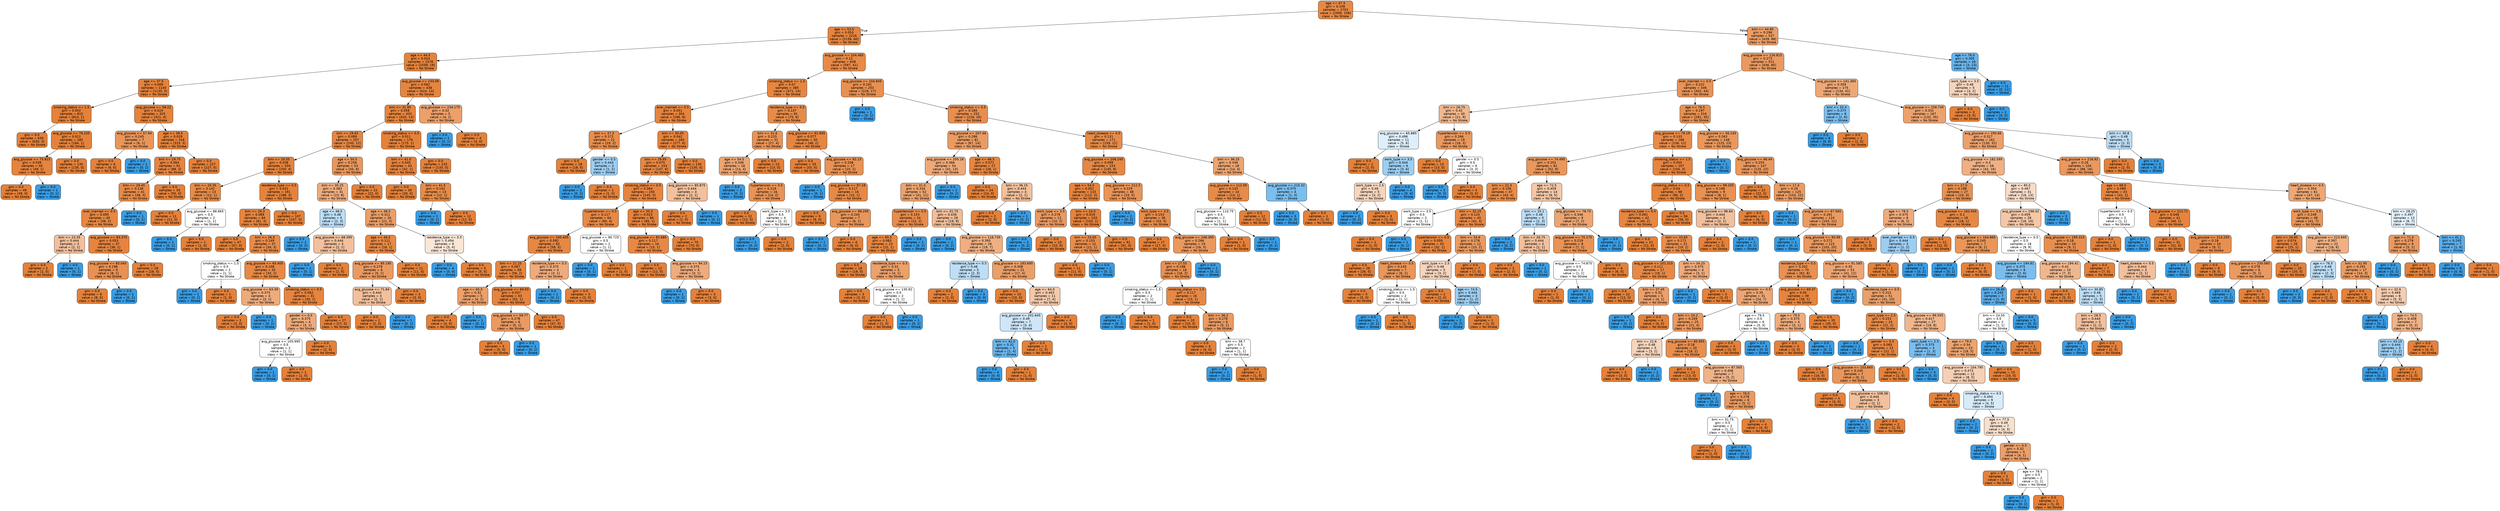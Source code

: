 digraph Tree {
node [shape=box, style="filled, rounded", color="black", fontname="helvetica"] ;
edge [fontname="helvetica"] ;
0 [label="age <= 67.5\ngini = 0.108\nsamples = 2753\nvalue = [2595, 158]\nclass = No Stroke", fillcolor="#e78945"] ;
1 [label="age <= 53.5\ngini = 0.053\nsamples = 2216\nvalue = [2156, 60]\nclass = No Stroke", fillcolor="#e6853f"] ;
0 -> 1 [labeldistance=2.5, labelangle=45, headlabel="True"] ;
2 [label="age <= 44.5\ngini = 0.024\nsamples = 1578\nvalue = [1559, 19]\nclass = No Stroke", fillcolor="#e5833b"] ;
1 -> 2 ;
3 [label="age <= 37.5\ngini = 0.009\nsamples = 1140\nvalue = [1135, 5]\nclass = No Stroke", fillcolor="#e5823a"] ;
2 -> 3 ;
4 [label="smoking_status <= 1.5\ngini = 0.002\nsamples = 815\nvalue = [814, 1]\nclass = No Stroke", fillcolor="#e58139"] ;
3 -> 4 ;
5 [label="gini = 0.0\nsamples = 630\nvalue = [630, 0]\nclass = No Stroke", fillcolor="#e58139"] ;
4 -> 5 ;
6 [label="avg_glucose <= 76.235\ngini = 0.011\nsamples = 185\nvalue = [184, 1]\nclass = No Stroke", fillcolor="#e5823a"] ;
4 -> 6 ;
7 [label="avg_glucose <= 75.815\ngini = 0.039\nsamples = 50\nvalue = [49, 1]\nclass = No Stroke", fillcolor="#e6843d"] ;
6 -> 7 ;
8 [label="gini = 0.0\nsamples = 49\nvalue = [49, 0]\nclass = No Stroke", fillcolor="#e58139"] ;
7 -> 8 ;
9 [label="gini = 0.0\nsamples = 1\nvalue = [0, 1]\nclass = Stroke", fillcolor="#399de5"] ;
7 -> 9 ;
10 [label="gini = 0.0\nsamples = 135\nvalue = [135, 0]\nclass = No Stroke", fillcolor="#e58139"] ;
6 -> 10 ;
11 [label="avg_glucose <= 58.22\ngini = 0.024\nsamples = 325\nvalue = [321, 4]\nclass = No Stroke", fillcolor="#e5833b"] ;
3 -> 11 ;
12 [label="avg_glucose <= 57.94\ngini = 0.245\nsamples = 7\nvalue = [6, 1]\nclass = No Stroke", fillcolor="#e9965a"] ;
11 -> 12 ;
13 [label="gini = 0.0\nsamples = 6\nvalue = [6, 0]\nclass = No Stroke", fillcolor="#e58139"] ;
12 -> 13 ;
14 [label="gini = 0.0\nsamples = 1\nvalue = [0, 1]\nclass = Stroke", fillcolor="#399de5"] ;
12 -> 14 ;
15 [label="age <= 39.5\ngini = 0.019\nsamples = 318\nvalue = [315, 3]\nclass = No Stroke", fillcolor="#e5823b"] ;
11 -> 15 ;
16 [label="bmi <= 29.75\ngini = 0.064\nsamples = 91\nvalue = [88, 3]\nclass = No Stroke", fillcolor="#e68540"] ;
15 -> 16 ;
17 [label="bmi <= 29.45\ngini = 0.136\nsamples = 41\nvalue = [38, 3]\nclass = No Stroke", fillcolor="#e78b49"] ;
16 -> 17 ;
18 [label="ever_married <= 0.5\ngini = 0.095\nsamples = 40\nvalue = [38, 2]\nclass = No Stroke", fillcolor="#e68843"] ;
17 -> 18 ;
19 [label="bmi <= 23.35\ngini = 0.444\nsamples = 3\nvalue = [2, 1]\nclass = No Stroke", fillcolor="#f2c09c"] ;
18 -> 19 ;
20 [label="gini = 0.0\nsamples = 2\nvalue = [2, 0]\nclass = No Stroke", fillcolor="#e58139"] ;
19 -> 20 ;
21 [label="gini = 0.0\nsamples = 1\nvalue = [0, 1]\nclass = Stroke", fillcolor="#399de5"] ;
19 -> 21 ;
22 [label="avg_glucose <= 83.375\ngini = 0.053\nsamples = 37\nvalue = [36, 1]\nclass = No Stroke", fillcolor="#e6843e"] ;
18 -> 22 ;
23 [label="avg_glucose <= 83.045\ngini = 0.198\nsamples = 9\nvalue = [8, 1]\nclass = No Stroke", fillcolor="#e89152"] ;
22 -> 23 ;
24 [label="gini = 0.0\nsamples = 8\nvalue = [8, 0]\nclass = No Stroke", fillcolor="#e58139"] ;
23 -> 24 ;
25 [label="gini = 0.0\nsamples = 1\nvalue = [0, 1]\nclass = Stroke", fillcolor="#399de5"] ;
23 -> 25 ;
26 [label="gini = 0.0\nsamples = 28\nvalue = [28, 0]\nclass = No Stroke", fillcolor="#e58139"] ;
22 -> 26 ;
27 [label="gini = 0.0\nsamples = 1\nvalue = [0, 1]\nclass = Stroke", fillcolor="#399de5"] ;
17 -> 27 ;
28 [label="gini = 0.0\nsamples = 50\nvalue = [50, 0]\nclass = No Stroke", fillcolor="#e58139"] ;
16 -> 28 ;
29 [label="gini = 0.0\nsamples = 227\nvalue = [227, 0]\nclass = No Stroke", fillcolor="#e58139"] ;
15 -> 29 ;
30 [label="avg_glucose <= 233.09\ngini = 0.062\nsamples = 438\nvalue = [424, 14]\nclass = No Stroke", fillcolor="#e68540"] ;
2 -> 30 ;
31 [label="bmi <= 31.95\ngini = 0.058\nsamples = 433\nvalue = [420, 13]\nclass = No Stroke", fillcolor="#e6853f"] ;
30 -> 31 ;
32 [label="bmi <= 29.65\ngini = 0.089\nsamples = 257\nvalue = [245, 12]\nclass = No Stroke", fillcolor="#e68743"] ;
31 -> 32 ;
33 [label="bmi <= 20.55\ngini = 0.038\nsamples = 204\nvalue = [200, 4]\nclass = No Stroke", fillcolor="#e6843d"] ;
32 -> 33 ;
34 [label="bmi <= 20.35\ngini = 0.142\nsamples = 13\nvalue = [12, 1]\nclass = No Stroke", fillcolor="#e78c49"] ;
33 -> 34 ;
35 [label="gini = 0.0\nsamples = 11\nvalue = [11, 0]\nclass = No Stroke", fillcolor="#e58139"] ;
34 -> 35 ;
36 [label="avg_glucose <= 88.665\ngini = 0.5\nsamples = 2\nvalue = [1, 1]\nclass = No Stroke", fillcolor="#ffffff"] ;
34 -> 36 ;
37 [label="gini = 0.0\nsamples = 1\nvalue = [0, 1]\nclass = Stroke", fillcolor="#399de5"] ;
36 -> 37 ;
38 [label="gini = 0.0\nsamples = 1\nvalue = [1, 0]\nclass = No Stroke", fillcolor="#e58139"] ;
36 -> 38 ;
39 [label="residence_type <= 0.5\ngini = 0.031\nsamples = 191\nvalue = [188, 3]\nclass = No Stroke", fillcolor="#e5833c"] ;
33 -> 39 ;
40 [label="bmi <= 26.3\ngini = 0.069\nsamples = 84\nvalue = [81, 3]\nclass = No Stroke", fillcolor="#e68640"] ;
39 -> 40 ;
41 [label="gini = 0.0\nsamples = 47\nvalue = [47, 0]\nclass = No Stroke", fillcolor="#e58139"] ;
40 -> 41 ;
42 [label="bmi <= 26.5\ngini = 0.149\nsamples = 37\nvalue = [34, 3]\nclass = No Stroke", fillcolor="#e78c4a"] ;
40 -> 42 ;
43 [label="smoking_status <= 1.5\ngini = 0.5\nsamples = 2\nvalue = [1, 1]\nclass = No Stroke", fillcolor="#ffffff"] ;
42 -> 43 ;
44 [label="gini = 0.0\nsamples = 1\nvalue = [0, 1]\nclass = Stroke", fillcolor="#399de5"] ;
43 -> 44 ;
45 [label="gini = 0.0\nsamples = 1\nvalue = [1, 0]\nclass = No Stroke", fillcolor="#e58139"] ;
43 -> 45 ;
46 [label="avg_glucose <= 65.405\ngini = 0.108\nsamples = 35\nvalue = [33, 2]\nclass = No Stroke", fillcolor="#e78945"] ;
42 -> 46 ;
47 [label="avg_glucose <= 63.39\ngini = 0.375\nsamples = 4\nvalue = [3, 1]\nclass = No Stroke", fillcolor="#eeab7b"] ;
46 -> 47 ;
48 [label="gini = 0.0\nsamples = 3\nvalue = [3, 0]\nclass = No Stroke", fillcolor="#e58139"] ;
47 -> 48 ;
49 [label="gini = 0.0\nsamples = 1\nvalue = [0, 1]\nclass = Stroke", fillcolor="#399de5"] ;
47 -> 49 ;
50 [label="smoking_status <= 0.5\ngini = 0.062\nsamples = 31\nvalue = [30, 1]\nclass = No Stroke", fillcolor="#e68540"] ;
46 -> 50 ;
51 [label="gender <= 0.5\ngini = 0.375\nsamples = 4\nvalue = [3, 1]\nclass = No Stroke", fillcolor="#eeab7b"] ;
50 -> 51 ;
52 [label="avg_glucose <= 105.995\ngini = 0.5\nsamples = 2\nvalue = [1, 1]\nclass = No Stroke", fillcolor="#ffffff"] ;
51 -> 52 ;
53 [label="gini = 0.0\nsamples = 1\nvalue = [0, 1]\nclass = Stroke", fillcolor="#399de5"] ;
52 -> 53 ;
54 [label="gini = 0.0\nsamples = 1\nvalue = [1, 0]\nclass = No Stroke", fillcolor="#e58139"] ;
52 -> 54 ;
55 [label="gini = 0.0\nsamples = 2\nvalue = [2, 0]\nclass = No Stroke", fillcolor="#e58139"] ;
51 -> 55 ;
56 [label="gini = 0.0\nsamples = 27\nvalue = [27, 0]\nclass = No Stroke", fillcolor="#e58139"] ;
50 -> 56 ;
57 [label="gini = 0.0\nsamples = 107\nvalue = [107, 0]\nclass = No Stroke", fillcolor="#e58139"] ;
39 -> 57 ;
58 [label="age <= 50.5\ngini = 0.256\nsamples = 53\nvalue = [45, 8]\nclass = No Stroke", fillcolor="#ea975c"] ;
32 -> 58 ;
59 [label="bmi <= 30.25\ngini = 0.383\nsamples = 31\nvalue = [23, 8]\nclass = No Stroke", fillcolor="#eead7e"] ;
58 -> 59 ;
60 [label="age <= 48.5\ngini = 0.48\nsamples = 5\nvalue = [2, 3]\nclass = Stroke", fillcolor="#bddef6"] ;
59 -> 60 ;
61 [label="gini = 0.0\nsamples = 2\nvalue = [0, 2]\nclass = Stroke", fillcolor="#399de5"] ;
60 -> 61 ;
62 [label="avg_glucose <= 68.395\ngini = 0.444\nsamples = 3\nvalue = [2, 1]\nclass = No Stroke", fillcolor="#f2c09c"] ;
60 -> 62 ;
63 [label="gini = 0.0\nsamples = 1\nvalue = [0, 1]\nclass = Stroke", fillcolor="#399de5"] ;
62 -> 63 ;
64 [label="gini = 0.0\nsamples = 2\nvalue = [2, 0]\nclass = No Stroke", fillcolor="#e58139"] ;
62 -> 64 ;
65 [label="age <= 48.5\ngini = 0.311\nsamples = 26\nvalue = [21, 5]\nclass = No Stroke", fillcolor="#eb9f68"] ;
59 -> 65 ;
66 [label="age <= 46.5\ngini = 0.111\nsamples = 17\nvalue = [16, 1]\nclass = No Stroke", fillcolor="#e78945"] ;
65 -> 66 ;
67 [label="avg_glucose <= 85.195\ngini = 0.278\nsamples = 6\nvalue = [5, 1]\nclass = No Stroke", fillcolor="#ea9a61"] ;
66 -> 67 ;
68 [label="avg_glucose <= 71.84\ngini = 0.444\nsamples = 3\nvalue = [2, 1]\nclass = No Stroke", fillcolor="#f2c09c"] ;
67 -> 68 ;
69 [label="gini = 0.0\nsamples = 2\nvalue = [2, 0]\nclass = No Stroke", fillcolor="#e58139"] ;
68 -> 69 ;
70 [label="gini = 0.0\nsamples = 1\nvalue = [0, 1]\nclass = Stroke", fillcolor="#399de5"] ;
68 -> 70 ;
71 [label="gini = 0.0\nsamples = 3\nvalue = [3, 0]\nclass = No Stroke", fillcolor="#e58139"] ;
67 -> 71 ;
72 [label="gini = 0.0\nsamples = 11\nvalue = [11, 0]\nclass = No Stroke", fillcolor="#e58139"] ;
66 -> 72 ;
73 [label="residence_type <= 0.5\ngini = 0.494\nsamples = 9\nvalue = [5, 4]\nclass = No Stroke", fillcolor="#fae6d7"] ;
65 -> 73 ;
74 [label="gini = 0.0\nsamples = 4\nvalue = [0, 4]\nclass = Stroke", fillcolor="#399de5"] ;
73 -> 74 ;
75 [label="gini = 0.0\nsamples = 5\nvalue = [5, 0]\nclass = No Stroke", fillcolor="#e58139"] ;
73 -> 75 ;
76 [label="gini = 0.0\nsamples = 22\nvalue = [22, 0]\nclass = No Stroke", fillcolor="#e58139"] ;
58 -> 76 ;
77 [label="smoking_status <= 0.5\ngini = 0.011\nsamples = 176\nvalue = [175, 1]\nclass = No Stroke", fillcolor="#e5823a"] ;
31 -> 77 ;
78 [label="bmi <= 41.0\ngini = 0.045\nsamples = 43\nvalue = [42, 1]\nclass = No Stroke", fillcolor="#e6843e"] ;
77 -> 78 ;
79 [label="gini = 0.0\nsamples = 30\nvalue = [30, 0]\nclass = No Stroke", fillcolor="#e58139"] ;
78 -> 79 ;
80 [label="bmi <= 41.5\ngini = 0.142\nsamples = 13\nvalue = [12, 1]\nclass = No Stroke", fillcolor="#e78c49"] ;
78 -> 80 ;
81 [label="gini = 0.0\nsamples = 1\nvalue = [0, 1]\nclass = Stroke", fillcolor="#399de5"] ;
80 -> 81 ;
82 [label="gini = 0.0\nsamples = 12\nvalue = [12, 0]\nclass = No Stroke", fillcolor="#e58139"] ;
80 -> 82 ;
83 [label="gini = 0.0\nsamples = 133\nvalue = [133, 0]\nclass = No Stroke", fillcolor="#e58139"] ;
77 -> 83 ;
84 [label="avg_glucose <= 234.175\ngini = 0.32\nsamples = 5\nvalue = [4, 1]\nclass = No Stroke", fillcolor="#eca06a"] ;
30 -> 84 ;
85 [label="gini = 0.0\nsamples = 1\nvalue = [0, 1]\nclass = Stroke", fillcolor="#399de5"] ;
84 -> 85 ;
86 [label="gini = 0.0\nsamples = 4\nvalue = [4, 0]\nclass = No Stroke", fillcolor="#e58139"] ;
84 -> 86 ;
87 [label="avg_glucose <= 104.465\ngini = 0.12\nsamples = 638\nvalue = [597, 41]\nclass = No Stroke", fillcolor="#e78a47"] ;
1 -> 87 ;
88 [label="smoking_status <= 1.5\ngini = 0.07\nsamples = 385\nvalue = [371, 14]\nclass = No Stroke", fillcolor="#e68640"] ;
87 -> 88 ;
89 [label="ever_married <= 0.5\ngini = 0.051\nsamples = 304\nvalue = [296, 8]\nclass = No Stroke", fillcolor="#e6843e"] ;
88 -> 89 ;
90 [label="bmi <= 37.3\ngini = 0.172\nsamples = 21\nvalue = [19, 2]\nclass = No Stroke", fillcolor="#e88e4e"] ;
89 -> 90 ;
91 [label="gini = 0.0\nsamples = 18\nvalue = [18, 0]\nclass = No Stroke", fillcolor="#e58139"] ;
90 -> 91 ;
92 [label="gender <= 0.5\ngini = 0.444\nsamples = 3\nvalue = [1, 2]\nclass = Stroke", fillcolor="#9ccef2"] ;
90 -> 92 ;
93 [label="gini = 0.0\nsamples = 2\nvalue = [0, 2]\nclass = Stroke", fillcolor="#399de5"] ;
92 -> 93 ;
94 [label="gini = 0.0\nsamples = 1\nvalue = [1, 0]\nclass = No Stroke", fillcolor="#e58139"] ;
92 -> 94 ;
95 [label="bmi <= 30.05\ngini = 0.042\nsamples = 283\nvalue = [277, 6]\nclass = No Stroke", fillcolor="#e6843d"] ;
89 -> 95 ;
96 [label="bmi <= 29.95\ngini = 0.075\nsamples = 153\nvalue = [147, 6]\nclass = No Stroke", fillcolor="#e68641"] ;
95 -> 96 ;
97 [label="smoking_status <= 0.5\ngini = 0.064\nsamples = 150\nvalue = [145, 5]\nclass = No Stroke", fillcolor="#e68540"] ;
96 -> 97 ;
98 [label="hypertension <= 0.5\ngini = 0.117\nsamples = 64\nvalue = [60, 4]\nclass = No Stroke", fillcolor="#e78946"] ;
97 -> 98 ;
99 [label="avg_glucose <= 100.405\ngini = 0.092\nsamples = 62\nvalue = [59, 3]\nclass = No Stroke", fillcolor="#e68743"] ;
98 -> 99 ;
100 [label="bmi <= 21.25\ngini = 0.067\nsamples = 58\nvalue = [56, 2]\nclass = No Stroke", fillcolor="#e68640"] ;
99 -> 100 ;
101 [label="age <= 65.0\ngini = 0.32\nsamples = 5\nvalue = [4, 1]\nclass = No Stroke", fillcolor="#eca06a"] ;
100 -> 101 ;
102 [label="gini = 0.0\nsamples = 4\nvalue = [4, 0]\nclass = No Stroke", fillcolor="#e58139"] ;
101 -> 102 ;
103 [label="gini = 0.0\nsamples = 1\nvalue = [0, 1]\nclass = Stroke", fillcolor="#399de5"] ;
101 -> 103 ;
104 [label="avg_glucose <= 60.03\ngini = 0.037\nsamples = 53\nvalue = [52, 1]\nclass = No Stroke", fillcolor="#e6833d"] ;
100 -> 104 ;
105 [label="avg_glucose <= 59.77\ngini = 0.278\nsamples = 6\nvalue = [5, 1]\nclass = No Stroke", fillcolor="#ea9a61"] ;
104 -> 105 ;
106 [label="gini = 0.0\nsamples = 5\nvalue = [5, 0]\nclass = No Stroke", fillcolor="#e58139"] ;
105 -> 106 ;
107 [label="gini = 0.0\nsamples = 1\nvalue = [0, 1]\nclass = Stroke", fillcolor="#399de5"] ;
105 -> 107 ;
108 [label="gini = 0.0\nsamples = 47\nvalue = [47, 0]\nclass = No Stroke", fillcolor="#e58139"] ;
104 -> 108 ;
109 [label="residence_type <= 0.5\ngini = 0.375\nsamples = 4\nvalue = [3, 1]\nclass = No Stroke", fillcolor="#eeab7b"] ;
99 -> 109 ;
110 [label="gini = 0.0\nsamples = 1\nvalue = [0, 1]\nclass = Stroke", fillcolor="#399de5"] ;
109 -> 110 ;
111 [label="gini = 0.0\nsamples = 3\nvalue = [3, 0]\nclass = No Stroke", fillcolor="#e58139"] ;
109 -> 111 ;
112 [label="avg_glucose <= 90.725\ngini = 0.5\nsamples = 2\nvalue = [1, 1]\nclass = No Stroke", fillcolor="#ffffff"] ;
98 -> 112 ;
113 [label="gini = 0.0\nsamples = 1\nvalue = [0, 1]\nclass = Stroke", fillcolor="#399de5"] ;
112 -> 113 ;
114 [label="gini = 0.0\nsamples = 1\nvalue = [1, 0]\nclass = No Stroke", fillcolor="#e58139"] ;
112 -> 114 ;
115 [label="age <= 55.5\ngini = 0.023\nsamples = 86\nvalue = [85, 1]\nclass = No Stroke", fillcolor="#e5823b"] ;
97 -> 115 ;
116 [label="avg_glucose <= 92.685\ngini = 0.117\nsamples = 16\nvalue = [15, 1]\nclass = No Stroke", fillcolor="#e78946"] ;
115 -> 116 ;
117 [label="gini = 0.0\nsamples = 12\nvalue = [12, 0]\nclass = No Stroke", fillcolor="#e58139"] ;
116 -> 117 ;
118 [label="avg_glucose <= 94.15\ngini = 0.375\nsamples = 4\nvalue = [3, 1]\nclass = No Stroke", fillcolor="#eeab7b"] ;
116 -> 118 ;
119 [label="gini = 0.0\nsamples = 1\nvalue = [0, 1]\nclass = Stroke", fillcolor="#399de5"] ;
118 -> 119 ;
120 [label="gini = 0.0\nsamples = 3\nvalue = [3, 0]\nclass = No Stroke", fillcolor="#e58139"] ;
118 -> 120 ;
121 [label="gini = 0.0\nsamples = 70\nvalue = [70, 0]\nclass = No Stroke", fillcolor="#e58139"] ;
115 -> 121 ;
122 [label="avg_glucose <= 85.875\ngini = 0.444\nsamples = 3\nvalue = [2, 1]\nclass = No Stroke", fillcolor="#f2c09c"] ;
96 -> 122 ;
123 [label="gini = 0.0\nsamples = 2\nvalue = [2, 0]\nclass = No Stroke", fillcolor="#e58139"] ;
122 -> 123 ;
124 [label="gini = 0.0\nsamples = 1\nvalue = [0, 1]\nclass = Stroke", fillcolor="#399de5"] ;
122 -> 124 ;
125 [label="gini = 0.0\nsamples = 130\nvalue = [130, 0]\nclass = No Stroke", fillcolor="#e58139"] ;
95 -> 125 ;
126 [label="residence_type <= 0.5\ngini = 0.137\nsamples = 81\nvalue = [75, 6]\nclass = No Stroke", fillcolor="#e78b49"] ;
88 -> 126 ;
127 [label="bmi <= 31.6\ngini = 0.225\nsamples = 31\nvalue = [27, 4]\nclass = No Stroke", fillcolor="#e99456"] ;
126 -> 127 ;
128 [label="age <= 54.5\ngini = 0.346\nsamples = 18\nvalue = [14, 4]\nclass = No Stroke", fillcolor="#eca572"] ;
127 -> 128 ;
129 [label="gini = 0.0\nsamples = 2\nvalue = [0, 2]\nclass = Stroke", fillcolor="#399de5"] ;
128 -> 129 ;
130 [label="hypertension <= 0.5\ngini = 0.219\nsamples = 16\nvalue = [14, 2]\nclass = No Stroke", fillcolor="#e99355"] ;
128 -> 130 ;
131 [label="gini = 0.0\nsamples = 12\nvalue = [12, 0]\nclass = No Stroke", fillcolor="#e58139"] ;
130 -> 131 ;
132 [label="work_type <= 3.5\ngini = 0.5\nsamples = 4\nvalue = [2, 2]\nclass = No Stroke", fillcolor="#ffffff"] ;
130 -> 132 ;
133 [label="gini = 0.0\nsamples = 2\nvalue = [0, 2]\nclass = Stroke", fillcolor="#399de5"] ;
132 -> 133 ;
134 [label="gini = 0.0\nsamples = 2\nvalue = [2, 0]\nclass = No Stroke", fillcolor="#e58139"] ;
132 -> 134 ;
135 [label="gini = 0.0\nsamples = 13\nvalue = [13, 0]\nclass = No Stroke", fillcolor="#e58139"] ;
127 -> 135 ;
136 [label="avg_glucose <= 91.905\ngini = 0.077\nsamples = 50\nvalue = [48, 2]\nclass = No Stroke", fillcolor="#e68641"] ;
126 -> 136 ;
137 [label="gini = 0.0\nsamples = 33\nvalue = [33, 0]\nclass = No Stroke", fillcolor="#e58139"] ;
136 -> 137 ;
138 [label="avg_glucose <= 92.13\ngini = 0.208\nsamples = 17\nvalue = [15, 2]\nclass = No Stroke", fillcolor="#e89253"] ;
136 -> 138 ;
139 [label="gini = 0.0\nsamples = 1\nvalue = [0, 1]\nclass = Stroke", fillcolor="#399de5"] ;
138 -> 139 ;
140 [label="avg_glucose <= 97.18\ngini = 0.117\nsamples = 16\nvalue = [15, 1]\nclass = No Stroke", fillcolor="#e78946"] ;
138 -> 140 ;
141 [label="gini = 0.0\nsamples = 9\nvalue = [9, 0]\nclass = No Stroke", fillcolor="#e58139"] ;
140 -> 141 ;
142 [label="avg_glucose <= 98.295\ngini = 0.245\nsamples = 7\nvalue = [6, 1]\nclass = No Stroke", fillcolor="#e9965a"] ;
140 -> 142 ;
143 [label="gini = 0.0\nsamples = 1\nvalue = [0, 1]\nclass = Stroke", fillcolor="#399de5"] ;
142 -> 143 ;
144 [label="gini = 0.0\nsamples = 6\nvalue = [6, 0]\nclass = No Stroke", fillcolor="#e58139"] ;
142 -> 144 ;
145 [label="avg_glucose <= 104.605\ngini = 0.191\nsamples = 253\nvalue = [226, 27]\nclass = No Stroke", fillcolor="#e89051"] ;
87 -> 145 ;
146 [label="gini = 0.0\nsamples = 1\nvalue = [0, 1]\nclass = Stroke", fillcolor="#399de5"] ;
145 -> 146 ;
147 [label="smoking_status <= 0.5\ngini = 0.185\nsamples = 252\nvalue = [226, 26]\nclass = No Stroke", fillcolor="#e88f50"] ;
145 -> 147 ;
148 [label="avg_glucose <= 207.46\ngini = 0.286\nsamples = 81\nvalue = [67, 14]\nclass = No Stroke", fillcolor="#ea9b62"] ;
147 -> 148 ;
149 [label="avg_glucose <= 205.18\ngini = 0.366\nsamples = 54\nvalue = [41, 13]\nclass = No Stroke", fillcolor="#eda978"] ;
148 -> 149 ;
150 [label="bmi <= 31.0\ngini = 0.334\nsamples = 52\nvalue = [41, 11]\nclass = No Stroke", fillcolor="#eca36e"] ;
149 -> 150 ;
151 [label="hypertension <= 0.5\ngini = 0.153\nsamples = 24\nvalue = [22, 2]\nclass = No Stroke", fillcolor="#e78c4b"] ;
150 -> 151 ;
152 [label="age <= 65.5\ngini = 0.083\nsamples = 23\nvalue = [22, 1]\nclass = No Stroke", fillcolor="#e68742"] ;
151 -> 152 ;
153 [label="gini = 0.0\nsamples = 18\nvalue = [18, 0]\nclass = No Stroke", fillcolor="#e58139"] ;
152 -> 153 ;
154 [label="residence_type <= 0.5\ngini = 0.32\nsamples = 5\nvalue = [4, 1]\nclass = No Stroke", fillcolor="#eca06a"] ;
152 -> 154 ;
155 [label="gini = 0.0\nsamples = 3\nvalue = [3, 0]\nclass = No Stroke", fillcolor="#e58139"] ;
154 -> 155 ;
156 [label="avg_glucose <= 130.92\ngini = 0.5\nsamples = 2\nvalue = [1, 1]\nclass = No Stroke", fillcolor="#ffffff"] ;
154 -> 156 ;
157 [label="gini = 0.0\nsamples = 1\nvalue = [1, 0]\nclass = No Stroke", fillcolor="#e58139"] ;
156 -> 157 ;
158 [label="gini = 0.0\nsamples = 1\nvalue = [0, 1]\nclass = Stroke", fillcolor="#399de5"] ;
156 -> 158 ;
159 [label="gini = 0.0\nsamples = 1\nvalue = [0, 1]\nclass = Stroke", fillcolor="#399de5"] ;
151 -> 159 ;
160 [label="bmi <= 31.75\ngini = 0.436\nsamples = 28\nvalue = [19, 9]\nclass = No Stroke", fillcolor="#f1bd97"] ;
150 -> 160 ;
161 [label="gini = 0.0\nsamples = 2\nvalue = [0, 2]\nclass = Stroke", fillcolor="#399de5"] ;
160 -> 161 ;
162 [label="avg_glucose <= 116.735\ngini = 0.393\nsamples = 26\nvalue = [19, 7]\nclass = No Stroke", fillcolor="#efaf82"] ;
160 -> 162 ;
163 [label="residence_type <= 0.5\ngini = 0.48\nsamples = 5\nvalue = [2, 3]\nclass = Stroke", fillcolor="#bddef6"] ;
162 -> 163 ;
164 [label="gini = 0.0\nsamples = 2\nvalue = [2, 0]\nclass = No Stroke", fillcolor="#e58139"] ;
163 -> 164 ;
165 [label="gini = 0.0\nsamples = 3\nvalue = [0, 3]\nclass = Stroke", fillcolor="#399de5"] ;
163 -> 165 ;
166 [label="avg_glucose <= 183.695\ngini = 0.308\nsamples = 21\nvalue = [17, 4]\nclass = No Stroke", fillcolor="#eb9f68"] ;
162 -> 166 ;
167 [label="gini = 0.0\nsamples = 10\nvalue = [10, 0]\nclass = No Stroke", fillcolor="#e58139"] ;
166 -> 167 ;
168 [label="age <= 64.0\ngini = 0.463\nsamples = 11\nvalue = [7, 4]\nclass = No Stroke", fillcolor="#f4c9aa"] ;
166 -> 168 ;
169 [label="avg_glucose <= 201.645\ngini = 0.49\nsamples = 7\nvalue = [3, 4]\nclass = Stroke", fillcolor="#cee6f8"] ;
168 -> 169 ;
170 [label="bmi <= 42.0\ngini = 0.32\nsamples = 5\nvalue = [1, 4]\nclass = Stroke", fillcolor="#6ab6ec"] ;
169 -> 170 ;
171 [label="gini = 0.0\nsamples = 4\nvalue = [0, 4]\nclass = Stroke", fillcolor="#399de5"] ;
170 -> 171 ;
172 [label="gini = 0.0\nsamples = 1\nvalue = [1, 0]\nclass = No Stroke", fillcolor="#e58139"] ;
170 -> 172 ;
173 [label="gini = 0.0\nsamples = 2\nvalue = [2, 0]\nclass = No Stroke", fillcolor="#e58139"] ;
169 -> 173 ;
174 [label="gini = 0.0\nsamples = 4\nvalue = [4, 0]\nclass = No Stroke", fillcolor="#e58139"] ;
168 -> 174 ;
175 [label="gini = 0.0\nsamples = 2\nvalue = [0, 2]\nclass = Stroke", fillcolor="#399de5"] ;
149 -> 175 ;
176 [label="age <= 66.5\ngini = 0.071\nsamples = 27\nvalue = [26, 1]\nclass = No Stroke", fillcolor="#e68641"] ;
148 -> 176 ;
177 [label="gini = 0.0\nsamples = 24\nvalue = [24, 0]\nclass = No Stroke", fillcolor="#e58139"] ;
176 -> 177 ;
178 [label="bmi <= 36.15\ngini = 0.444\nsamples = 3\nvalue = [2, 1]\nclass = No Stroke", fillcolor="#f2c09c"] ;
176 -> 178 ;
179 [label="gini = 0.0\nsamples = 2\nvalue = [2, 0]\nclass = No Stroke", fillcolor="#e58139"] ;
178 -> 179 ;
180 [label="gini = 0.0\nsamples = 1\nvalue = [0, 1]\nclass = Stroke", fillcolor="#399de5"] ;
178 -> 180 ;
181 [label="heart_disease <= 0.5\ngini = 0.131\nsamples = 171\nvalue = [159, 12]\nclass = No Stroke", fillcolor="#e78b48"] ;
147 -> 181 ;
182 [label="avg_glucose <= 208.245\ngini = 0.099\nsamples = 153\nvalue = [145, 8]\nclass = No Stroke", fillcolor="#e68844"] ;
181 -> 182 ;
183 [label="age <= 54.5\ngini = 0.051\nsamples = 115\nvalue = [112, 3]\nclass = No Stroke", fillcolor="#e6843e"] ;
182 -> 183 ;
184 [label="work_type <= 3.5\ngini = 0.278\nsamples = 12\nvalue = [10, 2]\nclass = No Stroke", fillcolor="#ea9a61"] ;
183 -> 184 ;
185 [label="gini = 0.0\nsamples = 2\nvalue = [0, 2]\nclass = Stroke", fillcolor="#399de5"] ;
184 -> 185 ;
186 [label="gini = 0.0\nsamples = 10\nvalue = [10, 0]\nclass = No Stroke", fillcolor="#e58139"] ;
184 -> 186 ;
187 [label="bmi <= 24.0\ngini = 0.019\nsamples = 103\nvalue = [102, 1]\nclass = No Stroke", fillcolor="#e5823b"] ;
183 -> 187 ;
188 [label="bmi <= 23.65\ngini = 0.153\nsamples = 12\nvalue = [11, 1]\nclass = No Stroke", fillcolor="#e78c4b"] ;
187 -> 188 ;
189 [label="gini = 0.0\nsamples = 11\nvalue = [11, 0]\nclass = No Stroke", fillcolor="#e58139"] ;
188 -> 189 ;
190 [label="gini = 0.0\nsamples = 1\nvalue = [0, 1]\nclass = Stroke", fillcolor="#399de5"] ;
188 -> 190 ;
191 [label="gini = 0.0\nsamples = 91\nvalue = [91, 0]\nclass = No Stroke", fillcolor="#e58139"] ;
187 -> 191 ;
192 [label="avg_glucose <= 212.5\ngini = 0.229\nsamples = 38\nvalue = [33, 5]\nclass = No Stroke", fillcolor="#e99457"] ;
182 -> 192 ;
193 [label="gini = 0.0\nsamples = 2\nvalue = [0, 2]\nclass = Stroke", fillcolor="#399de5"] ;
192 -> 193 ;
194 [label="work_type <= 3.5\ngini = 0.153\nsamples = 36\nvalue = [33, 3]\nclass = No Stroke", fillcolor="#e78c4b"] ;
192 -> 194 ;
195 [label="gini = 0.0\nsamples = 17\nvalue = [17, 0]\nclass = No Stroke", fillcolor="#e58139"] ;
194 -> 195 ;
196 [label="avg_glucose <= 248.395\ngini = 0.266\nsamples = 19\nvalue = [16, 3]\nclass = No Stroke", fillcolor="#ea995e"] ;
194 -> 196 ;
197 [label="bmi <= 27.55\ngini = 0.198\nsamples = 18\nvalue = [16, 2]\nclass = No Stroke", fillcolor="#e89152"] ;
196 -> 197 ;
198 [label="smoking_status <= 1.5\ngini = 0.5\nsamples = 2\nvalue = [1, 1]\nclass = No Stroke", fillcolor="#ffffff"] ;
197 -> 198 ;
199 [label="gini = 0.0\nsamples = 1\nvalue = [0, 1]\nclass = Stroke", fillcolor="#399de5"] ;
198 -> 199 ;
200 [label="gini = 0.0\nsamples = 1\nvalue = [1, 0]\nclass = No Stroke", fillcolor="#e58139"] ;
198 -> 200 ;
201 [label="smoking_status <= 1.5\ngini = 0.117\nsamples = 16\nvalue = [15, 1]\nclass = No Stroke", fillcolor="#e78946"] ;
197 -> 201 ;
202 [label="gini = 0.0\nsamples = 10\nvalue = [10, 0]\nclass = No Stroke", fillcolor="#e58139"] ;
201 -> 202 ;
203 [label="bmi <= 36.2\ngini = 0.278\nsamples = 6\nvalue = [5, 1]\nclass = No Stroke", fillcolor="#ea9a61"] ;
201 -> 203 ;
204 [label="gini = 0.0\nsamples = 4\nvalue = [4, 0]\nclass = No Stroke", fillcolor="#e58139"] ;
203 -> 204 ;
205 [label="bmi <= 38.7\ngini = 0.5\nsamples = 2\nvalue = [1, 1]\nclass = No Stroke", fillcolor="#ffffff"] ;
203 -> 205 ;
206 [label="gini = 0.0\nsamples = 1\nvalue = [0, 1]\nclass = Stroke", fillcolor="#399de5"] ;
205 -> 206 ;
207 [label="gini = 0.0\nsamples = 1\nvalue = [1, 0]\nclass = No Stroke", fillcolor="#e58139"] ;
205 -> 207 ;
208 [label="gini = 0.0\nsamples = 1\nvalue = [0, 1]\nclass = Stroke", fillcolor="#399de5"] ;
196 -> 208 ;
209 [label="bmi <= 36.25\ngini = 0.346\nsamples = 18\nvalue = [14, 4]\nclass = No Stroke", fillcolor="#eca572"] ;
181 -> 209 ;
210 [label="avg_glucose <= 112.09\ngini = 0.133\nsamples = 14\nvalue = [13, 1]\nclass = No Stroke", fillcolor="#e78b48"] ;
209 -> 210 ;
211 [label="avg_glucose <= 110.75\ngini = 0.5\nsamples = 2\nvalue = [1, 1]\nclass = No Stroke", fillcolor="#ffffff"] ;
210 -> 211 ;
212 [label="gini = 0.0\nsamples = 1\nvalue = [1, 0]\nclass = No Stroke", fillcolor="#e58139"] ;
211 -> 212 ;
213 [label="gini = 0.0\nsamples = 1\nvalue = [0, 1]\nclass = Stroke", fillcolor="#399de5"] ;
211 -> 213 ;
214 [label="gini = 0.0\nsamples = 12\nvalue = [12, 0]\nclass = No Stroke", fillcolor="#e58139"] ;
210 -> 214 ;
215 [label="avg_glucose <= 215.32\ngini = 0.375\nsamples = 4\nvalue = [1, 3]\nclass = Stroke", fillcolor="#7bbeee"] ;
209 -> 215 ;
216 [label="gini = 0.0\nsamples = 3\nvalue = [0, 3]\nclass = Stroke", fillcolor="#399de5"] ;
215 -> 216 ;
217 [label="gini = 0.0\nsamples = 1\nvalue = [1, 0]\nclass = No Stroke", fillcolor="#e58139"] ;
215 -> 217 ;
218 [label="bmi <= 44.85\ngini = 0.298\nsamples = 537\nvalue = [439, 98]\nclass = No Stroke", fillcolor="#eb9d65"] ;
0 -> 218 [labeldistance=2.5, labelangle=-45, headlabel="False"] ;
219 [label="avg_glucose <= 126.815\ngini = 0.273\nsamples = 521\nvalue = [436, 85]\nclass = No Stroke", fillcolor="#ea9a60"] ;
218 -> 219 ;
220 [label="ever_married <= 0.5\ngini = 0.222\nsamples = 346\nvalue = [302, 44]\nclass = No Stroke", fillcolor="#e99356"] ;
219 -> 220 ;
221 [label="bmi <= 26.75\ngini = 0.42\nsamples = 30\nvalue = [21, 9]\nclass = No Stroke", fillcolor="#f0b78e"] ;
220 -> 221 ;
222 [label="avg_glucose <= 65.885\ngini = 0.496\nsamples = 11\nvalue = [5, 6]\nclass = Stroke", fillcolor="#deeffb"] ;
221 -> 222 ;
223 [label="gini = 0.0\nsamples = 2\nvalue = [2, 0]\nclass = No Stroke", fillcolor="#e58139"] ;
222 -> 223 ;
224 [label="work_type <= 3.5\ngini = 0.444\nsamples = 9\nvalue = [3, 6]\nclass = Stroke", fillcolor="#9ccef2"] ;
222 -> 224 ;
225 [label="work_type <= 2.5\ngini = 0.48\nsamples = 5\nvalue = [3, 2]\nclass = No Stroke", fillcolor="#f6d5bd"] ;
224 -> 225 ;
226 [label="gini = 0.0\nsamples = 2\nvalue = [0, 2]\nclass = Stroke", fillcolor="#399de5"] ;
225 -> 226 ;
227 [label="gini = 0.0\nsamples = 3\nvalue = [3, 0]\nclass = No Stroke", fillcolor="#e58139"] ;
225 -> 227 ;
228 [label="gini = 0.0\nsamples = 4\nvalue = [0, 4]\nclass = Stroke", fillcolor="#399de5"] ;
224 -> 228 ;
229 [label="hypertension <= 0.5\ngini = 0.266\nsamples = 19\nvalue = [16, 3]\nclass = No Stroke", fillcolor="#ea995e"] ;
221 -> 229 ;
230 [label="gini = 0.0\nsamples = 13\nvalue = [13, 0]\nclass = No Stroke", fillcolor="#e58139"] ;
229 -> 230 ;
231 [label="gender <= 0.5\ngini = 0.5\nsamples = 6\nvalue = [3, 3]\nclass = No Stroke", fillcolor="#ffffff"] ;
229 -> 231 ;
232 [label="gini = 0.0\nsamples = 3\nvalue = [0, 3]\nclass = Stroke", fillcolor="#399de5"] ;
231 -> 232 ;
233 [label="gini = 0.0\nsamples = 3\nvalue = [3, 0]\nclass = No Stroke", fillcolor="#e58139"] ;
231 -> 233 ;
234 [label="age <= 76.5\ngini = 0.197\nsamples = 316\nvalue = [281, 35]\nclass = No Stroke", fillcolor="#e89152"] ;
220 -> 234 ;
235 [label="avg_glucose <= 79.19\ngini = 0.133\nsamples = 168\nvalue = [156, 12]\nclass = No Stroke", fillcolor="#e78b48"] ;
234 -> 235 ;
236 [label="avg_glucose <= 74.495\ngini = 0.252\nsamples = 61\nvalue = [52, 9]\nclass = No Stroke", fillcolor="#ea975b"] ;
235 -> 236 ;
237 [label="bmi <= 22.3\ngini = 0.156\nsamples = 47\nvalue = [43, 4]\nclass = No Stroke", fillcolor="#e78d4b"] ;
236 -> 237 ;
238 [label="work_type <= 3.5\ngini = 0.5\nsamples = 2\nvalue = [1, 1]\nclass = No Stroke", fillcolor="#ffffff"] ;
237 -> 238 ;
239 [label="gini = 0.0\nsamples = 1\nvalue = [1, 0]\nclass = No Stroke", fillcolor="#e58139"] ;
238 -> 239 ;
240 [label="gini = 0.0\nsamples = 1\nvalue = [0, 1]\nclass = Stroke", fillcolor="#399de5"] ;
238 -> 240 ;
241 [label="bmi <= 32.25\ngini = 0.124\nsamples = 45\nvalue = [42, 3]\nclass = No Stroke", fillcolor="#e78a47"] ;
237 -> 241 ;
242 [label="hypertension <= 0.5\ngini = 0.059\nsamples = 33\nvalue = [32, 1]\nclass = No Stroke", fillcolor="#e6853f"] ;
241 -> 242 ;
243 [label="gini = 0.0\nsamples = 26\nvalue = [26, 0]\nclass = No Stroke", fillcolor="#e58139"] ;
242 -> 243 ;
244 [label="heart_disease <= 0.5\ngini = 0.245\nsamples = 7\nvalue = [6, 1]\nclass = No Stroke", fillcolor="#e9965a"] ;
242 -> 244 ;
245 [label="gini = 0.0\nsamples = 5\nvalue = [5, 0]\nclass = No Stroke", fillcolor="#e58139"] ;
244 -> 245 ;
246 [label="smoking_status <= 1.5\ngini = 0.5\nsamples = 2\nvalue = [1, 1]\nclass = No Stroke", fillcolor="#ffffff"] ;
244 -> 246 ;
247 [label="gini = 0.0\nsamples = 1\nvalue = [0, 1]\nclass = Stroke", fillcolor="#399de5"] ;
246 -> 247 ;
248 [label="gini = 0.0\nsamples = 1\nvalue = [1, 0]\nclass = No Stroke", fillcolor="#e58139"] ;
246 -> 248 ;
249 [label="bmi <= 34.6\ngini = 0.278\nsamples = 12\nvalue = [10, 2]\nclass = No Stroke", fillcolor="#ea9a61"] ;
241 -> 249 ;
250 [label="work_type <= 2.5\ngini = 0.48\nsamples = 5\nvalue = [3, 2]\nclass = No Stroke", fillcolor="#f6d5bd"] ;
249 -> 250 ;
251 [label="gini = 0.0\nsamples = 2\nvalue = [2, 0]\nclass = No Stroke", fillcolor="#e58139"] ;
250 -> 251 ;
252 [label="age <= 74.5\ngini = 0.444\nsamples = 3\nvalue = [1, 2]\nclass = Stroke", fillcolor="#9ccef2"] ;
250 -> 252 ;
253 [label="gini = 0.0\nsamples = 2\nvalue = [0, 2]\nclass = Stroke", fillcolor="#399de5"] ;
252 -> 253 ;
254 [label="gini = 0.0\nsamples = 1\nvalue = [1, 0]\nclass = No Stroke", fillcolor="#e58139"] ;
252 -> 254 ;
255 [label="gini = 0.0\nsamples = 7\nvalue = [7, 0]\nclass = No Stroke", fillcolor="#e58139"] ;
249 -> 255 ;
256 [label="age <= 72.5\ngini = 0.459\nsamples = 14\nvalue = [9, 5]\nclass = No Stroke", fillcolor="#f3c7a7"] ;
236 -> 256 ;
257 [label="bmi <= 25.1\ngini = 0.48\nsamples = 5\nvalue = [2, 3]\nclass = Stroke", fillcolor="#bddef6"] ;
256 -> 257 ;
258 [label="gini = 0.0\nsamples = 2\nvalue = [0, 2]\nclass = Stroke", fillcolor="#399de5"] ;
257 -> 258 ;
259 [label="bmi <= 26.75\ngini = 0.444\nsamples = 3\nvalue = [2, 1]\nclass = No Stroke", fillcolor="#f2c09c"] ;
257 -> 259 ;
260 [label="gini = 0.0\nsamples = 2\nvalue = [2, 0]\nclass = No Stroke", fillcolor="#e58139"] ;
259 -> 260 ;
261 [label="gini = 0.0\nsamples = 1\nvalue = [0, 1]\nclass = Stroke", fillcolor="#399de5"] ;
259 -> 261 ;
262 [label="avg_glucose <= 78.75\ngini = 0.346\nsamples = 9\nvalue = [7, 2]\nclass = No Stroke", fillcolor="#eca572"] ;
256 -> 262 ;
263 [label="avg_glucose <= 75.175\ngini = 0.219\nsamples = 8\nvalue = [7, 1]\nclass = No Stroke", fillcolor="#e99355"] ;
262 -> 263 ;
264 [label="avg_glucose <= 74.875\ngini = 0.5\nsamples = 2\nvalue = [1, 1]\nclass = No Stroke", fillcolor="#ffffff"] ;
263 -> 264 ;
265 [label="gini = 0.0\nsamples = 1\nvalue = [1, 0]\nclass = No Stroke", fillcolor="#e58139"] ;
264 -> 265 ;
266 [label="gini = 0.0\nsamples = 1\nvalue = [0, 1]\nclass = Stroke", fillcolor="#399de5"] ;
264 -> 266 ;
267 [label="gini = 0.0\nsamples = 6\nvalue = [6, 0]\nclass = No Stroke", fillcolor="#e58139"] ;
263 -> 267 ;
268 [label="gini = 0.0\nsamples = 1\nvalue = [0, 1]\nclass = Stroke", fillcolor="#399de5"] ;
262 -> 268 ;
269 [label="smoking_status <= 1.5\ngini = 0.055\nsamples = 107\nvalue = [104, 3]\nclass = No Stroke", fillcolor="#e6853f"] ;
235 -> 269 ;
270 [label="smoking_status <= 0.5\ngini = 0.04\nsamples = 98\nvalue = [96, 2]\nclass = No Stroke", fillcolor="#e6843d"] ;
269 -> 270 ;
271 [label="residence_type <= 0.5\ngini = 0.091\nsamples = 42\nvalue = [40, 2]\nclass = No Stroke", fillcolor="#e68743"] ;
270 -> 271 ;
272 [label="gini = 0.0\nsamples = 21\nvalue = [21, 0]\nclass = No Stroke", fillcolor="#e58139"] ;
271 -> 272 ;
273 [label="bmi <= 33.65\ngini = 0.172\nsamples = 21\nvalue = [19, 2]\nclass = No Stroke", fillcolor="#e88e4e"] ;
271 -> 273 ;
274 [label="avg_glucose <= 101.315\ngini = 0.111\nsamples = 17\nvalue = [16, 1]\nclass = No Stroke", fillcolor="#e78945"] ;
273 -> 274 ;
275 [label="gini = 0.0\nsamples = 12\nvalue = [12, 0]\nclass = No Stroke", fillcolor="#e58139"] ;
274 -> 275 ;
276 [label="bmi <= 27.45\ngini = 0.32\nsamples = 5\nvalue = [4, 1]\nclass = No Stroke", fillcolor="#eca06a"] ;
274 -> 276 ;
277 [label="gini = 0.0\nsamples = 1\nvalue = [0, 1]\nclass = Stroke", fillcolor="#399de5"] ;
276 -> 277 ;
278 [label="gini = 0.0\nsamples = 4\nvalue = [4, 0]\nclass = No Stroke", fillcolor="#e58139"] ;
276 -> 278 ;
279 [label="bmi <= 34.25\ngini = 0.375\nsamples = 4\nvalue = [3, 1]\nclass = No Stroke", fillcolor="#eeab7b"] ;
273 -> 279 ;
280 [label="gini = 0.0\nsamples = 1\nvalue = [0, 1]\nclass = Stroke", fillcolor="#399de5"] ;
279 -> 280 ;
281 [label="gini = 0.0\nsamples = 3\nvalue = [3, 0]\nclass = No Stroke", fillcolor="#e58139"] ;
279 -> 281 ;
282 [label="gini = 0.0\nsamples = 56\nvalue = [56, 0]\nclass = No Stroke", fillcolor="#e58139"] ;
270 -> 282 ;
283 [label="avg_glucose <= 99.205\ngini = 0.198\nsamples = 9\nvalue = [8, 1]\nclass = No Stroke", fillcolor="#e89152"] ;
269 -> 283 ;
284 [label="avg_glucose <= 96.64\ngini = 0.444\nsamples = 3\nvalue = [2, 1]\nclass = No Stroke", fillcolor="#f2c09c"] ;
283 -> 284 ;
285 [label="gini = 0.0\nsamples = 2\nvalue = [2, 0]\nclass = No Stroke", fillcolor="#e58139"] ;
284 -> 285 ;
286 [label="gini = 0.0\nsamples = 1\nvalue = [0, 1]\nclass = Stroke", fillcolor="#399de5"] ;
284 -> 286 ;
287 [label="gini = 0.0\nsamples = 6\nvalue = [6, 0]\nclass = No Stroke", fillcolor="#e58139"] ;
283 -> 287 ;
288 [label="avg_glucose <= 56.145\ngini = 0.263\nsamples = 148\nvalue = [125, 23]\nclass = No Stroke", fillcolor="#ea985d"] ;
234 -> 288 ;
289 [label="gini = 0.0\nsamples = 1\nvalue = [0, 1]\nclass = Stroke", fillcolor="#399de5"] ;
288 -> 289 ;
290 [label="avg_glucose <= 66.44\ngini = 0.255\nsamples = 147\nvalue = [125, 22]\nclass = No Stroke", fillcolor="#ea975c"] ;
288 -> 290 ;
291 [label="gini = 0.0\nsamples = 22\nvalue = [22, 0]\nclass = No Stroke", fillcolor="#e58139"] ;
290 -> 291 ;
292 [label="bmi <= 17.4\ngini = 0.29\nsamples = 125\nvalue = [103, 22]\nclass = No Stroke", fillcolor="#eb9c63"] ;
290 -> 292 ;
293 [label="gini = 0.0\nsamples = 1\nvalue = [0, 1]\nclass = Stroke", fillcolor="#399de5"] ;
292 -> 293 ;
294 [label="avg_glucose <= 67.565\ngini = 0.281\nsamples = 124\nvalue = [103, 21]\nclass = No Stroke", fillcolor="#ea9b61"] ;
292 -> 294 ;
295 [label="gini = 0.0\nsamples = 1\nvalue = [0, 1]\nclass = Stroke", fillcolor="#399de5"] ;
294 -> 295 ;
296 [label="avg_glucose <= 90.99\ngini = 0.272\nsamples = 123\nvalue = [103, 20]\nclass = No Stroke", fillcolor="#ea995f"] ;
294 -> 296 ;
297 [label="residence_type <= 0.5\ngini = 0.202\nsamples = 70\nvalue = [62, 8]\nclass = No Stroke", fillcolor="#e89153"] ;
296 -> 297 ;
298 [label="hypertension <= 0.5\ngini = 0.35\nsamples = 31\nvalue = [24, 7]\nclass = No Stroke", fillcolor="#eda673"] ;
297 -> 298 ;
299 [label="bmi <= 24.2\ngini = 0.269\nsamples = 25\nvalue = [21, 4]\nclass = No Stroke", fillcolor="#ea995f"] ;
298 -> 299 ;
300 [label="bmi <= 22.6\ngini = 0.48\nsamples = 5\nvalue = [3, 2]\nclass = No Stroke", fillcolor="#f6d5bd"] ;
299 -> 300 ;
301 [label="gini = 0.0\nsamples = 3\nvalue = [3, 0]\nclass = No Stroke", fillcolor="#e58139"] ;
300 -> 301 ;
302 [label="gini = 0.0\nsamples = 2\nvalue = [0, 2]\nclass = Stroke", fillcolor="#399de5"] ;
300 -> 302 ;
303 [label="avg_glucose <= 85.955\ngini = 0.18\nsamples = 20\nvalue = [18, 2]\nclass = No Stroke", fillcolor="#e88f4f"] ;
299 -> 303 ;
304 [label="gini = 0.0\nsamples = 13\nvalue = [13, 0]\nclass = No Stroke", fillcolor="#e58139"] ;
303 -> 304 ;
305 [label="avg_glucose <= 87.565\ngini = 0.408\nsamples = 7\nvalue = [5, 2]\nclass = No Stroke", fillcolor="#efb388"] ;
303 -> 305 ;
306 [label="gini = 0.0\nsamples = 1\nvalue = [0, 1]\nclass = Stroke", fillcolor="#399de5"] ;
305 -> 306 ;
307 [label="age <= 78.0\ngini = 0.278\nsamples = 6\nvalue = [5, 1]\nclass = No Stroke", fillcolor="#ea9a61"] ;
305 -> 307 ;
308 [label="bmi <= 31.75\ngini = 0.5\nsamples = 2\nvalue = [1, 1]\nclass = No Stroke", fillcolor="#ffffff"] ;
307 -> 308 ;
309 [label="gini = 0.0\nsamples = 1\nvalue = [1, 0]\nclass = No Stroke", fillcolor="#e58139"] ;
308 -> 309 ;
310 [label="gini = 0.0\nsamples = 1\nvalue = [0, 1]\nclass = Stroke", fillcolor="#399de5"] ;
308 -> 310 ;
311 [label="gini = 0.0\nsamples = 4\nvalue = [4, 0]\nclass = No Stroke", fillcolor="#e58139"] ;
307 -> 311 ;
312 [label="age <= 79.5\ngini = 0.5\nsamples = 6\nvalue = [3, 3]\nclass = No Stroke", fillcolor="#ffffff"] ;
298 -> 312 ;
313 [label="gini = 0.0\nsamples = 3\nvalue = [3, 0]\nclass = No Stroke", fillcolor="#e58139"] ;
312 -> 313 ;
314 [label="gini = 0.0\nsamples = 3\nvalue = [0, 3]\nclass = Stroke", fillcolor="#399de5"] ;
312 -> 314 ;
315 [label="avg_glucose <= 69.37\ngini = 0.05\nsamples = 39\nvalue = [38, 1]\nclass = No Stroke", fillcolor="#e6843e"] ;
297 -> 315 ;
316 [label="age <= 79.5\ngini = 0.375\nsamples = 4\nvalue = [3, 1]\nclass = No Stroke", fillcolor="#eeab7b"] ;
315 -> 316 ;
317 [label="gini = 0.0\nsamples = 3\nvalue = [3, 0]\nclass = No Stroke", fillcolor="#e58139"] ;
316 -> 317 ;
318 [label="gini = 0.0\nsamples = 1\nvalue = [0, 1]\nclass = Stroke", fillcolor="#399de5"] ;
316 -> 318 ;
319 [label="gini = 0.0\nsamples = 35\nvalue = [35, 0]\nclass = No Stroke", fillcolor="#e58139"] ;
315 -> 319 ;
320 [label="avg_glucose <= 91.585\ngini = 0.35\nsamples = 53\nvalue = [41, 12]\nclass = No Stroke", fillcolor="#eda673"] ;
296 -> 320 ;
321 [label="gini = 0.0\nsamples = 2\nvalue = [0, 2]\nclass = Stroke", fillcolor="#399de5"] ;
320 -> 321 ;
322 [label="residence_type <= 0.5\ngini = 0.315\nsamples = 51\nvalue = [41, 10]\nclass = No Stroke", fillcolor="#eba069"] ;
320 -> 322 ;
323 [label="work_type <= 2.5\ngini = 0.153\nsamples = 24\nvalue = [22, 2]\nclass = No Stroke", fillcolor="#e78c4b"] ;
322 -> 323 ;
324 [label="gini = 0.0\nsamples = 1\nvalue = [0, 1]\nclass = Stroke", fillcolor="#399de5"] ;
323 -> 324 ;
325 [label="gender <= 0.5\ngini = 0.083\nsamples = 23\nvalue = [22, 1]\nclass = No Stroke", fillcolor="#e68742"] ;
323 -> 325 ;
326 [label="gini = 0.0\nsamples = 16\nvalue = [16, 0]\nclass = No Stroke", fillcolor="#e58139"] ;
325 -> 326 ;
327 [label="avg_glucose <= 103.665\ngini = 0.245\nsamples = 7\nvalue = [6, 1]\nclass = No Stroke", fillcolor="#e9965a"] ;
325 -> 327 ;
328 [label="gini = 0.0\nsamples = 4\nvalue = [4, 0]\nclass = No Stroke", fillcolor="#e58139"] ;
327 -> 328 ;
329 [label="avg_glucose <= 108.38\ngini = 0.444\nsamples = 3\nvalue = [2, 1]\nclass = No Stroke", fillcolor="#f2c09c"] ;
327 -> 329 ;
330 [label="gini = 0.0\nsamples = 1\nvalue = [0, 1]\nclass = Stroke", fillcolor="#399de5"] ;
329 -> 330 ;
331 [label="gini = 0.0\nsamples = 2\nvalue = [2, 0]\nclass = No Stroke", fillcolor="#e58139"] ;
329 -> 331 ;
332 [label="avg_glucose <= 99.555\ngini = 0.417\nsamples = 27\nvalue = [19, 8]\nclass = No Stroke", fillcolor="#f0b68c"] ;
322 -> 332 ;
333 [label="work_type <= 2.5\ngini = 0.375\nsamples = 4\nvalue = [1, 3]\nclass = Stroke", fillcolor="#7bbeee"] ;
332 -> 333 ;
334 [label="gini = 0.0\nsamples = 1\nvalue = [1, 0]\nclass = No Stroke", fillcolor="#e58139"] ;
333 -> 334 ;
335 [label="gini = 0.0\nsamples = 3\nvalue = [0, 3]\nclass = Stroke", fillcolor="#399de5"] ;
333 -> 335 ;
336 [label="age <= 79.5\ngini = 0.34\nsamples = 23\nvalue = [18, 5]\nclass = No Stroke", fillcolor="#eca470"] ;
332 -> 336 ;
337 [label="avg_glucose <= 104.795\ngini = 0.473\nsamples = 13\nvalue = [8, 5]\nclass = No Stroke", fillcolor="#f5d0b5"] ;
336 -> 337 ;
338 [label="gini = 0.0\nsamples = 4\nvalue = [4, 0]\nclass = No Stroke", fillcolor="#e58139"] ;
337 -> 338 ;
339 [label="smoking_status <= 0.5\ngini = 0.494\nsamples = 9\nvalue = [4, 5]\nclass = Stroke", fillcolor="#d7ebfa"] ;
337 -> 339 ;
340 [label="gini = 0.0\nsamples = 2\nvalue = [0, 2]\nclass = Stroke", fillcolor="#399de5"] ;
339 -> 340 ;
341 [label="age <= 77.5\ngini = 0.49\nsamples = 7\nvalue = [4, 3]\nclass = No Stroke", fillcolor="#f8e0ce"] ;
339 -> 341 ;
342 [label="gini = 0.0\nsamples = 2\nvalue = [0, 2]\nclass = Stroke", fillcolor="#399de5"] ;
341 -> 342 ;
343 [label="gender <= 0.5\ngini = 0.32\nsamples = 5\nvalue = [4, 1]\nclass = No Stroke", fillcolor="#eca06a"] ;
341 -> 343 ;
344 [label="gini = 0.0\nsamples = 3\nvalue = [3, 0]\nclass = No Stroke", fillcolor="#e58139"] ;
343 -> 344 ;
345 [label="age <= 78.5\ngini = 0.5\nsamples = 2\nvalue = [1, 1]\nclass = No Stroke", fillcolor="#ffffff"] ;
343 -> 345 ;
346 [label="gini = 0.0\nsamples = 1\nvalue = [0, 1]\nclass = Stroke", fillcolor="#399de5"] ;
345 -> 346 ;
347 [label="gini = 0.0\nsamples = 1\nvalue = [1, 0]\nclass = No Stroke", fillcolor="#e58139"] ;
345 -> 347 ;
348 [label="gini = 0.0\nsamples = 10\nvalue = [10, 0]\nclass = No Stroke", fillcolor="#e58139"] ;
336 -> 348 ;
349 [label="avg_glucose <= 141.365\ngini = 0.359\nsamples = 175\nvalue = [134, 41]\nclass = No Stroke", fillcolor="#eda876"] ;
219 -> 349 ;
350 [label="bmi <= 32.4\ngini = 0.375\nsamples = 8\nvalue = [2, 6]\nclass = Stroke", fillcolor="#7bbeee"] ;
349 -> 350 ;
351 [label="gini = 0.0\nsamples = 6\nvalue = [0, 6]\nclass = Stroke", fillcolor="#399de5"] ;
350 -> 351 ;
352 [label="gini = 0.0\nsamples = 2\nvalue = [2, 0]\nclass = No Stroke", fillcolor="#e58139"] ;
350 -> 352 ;
353 [label="avg_glucose <= 256.745\ngini = 0.331\nsamples = 167\nvalue = [132, 35]\nclass = No Stroke", fillcolor="#eca26e"] ;
349 -> 353 ;
354 [label="avg_glucose <= 200.66\ngini = 0.317\nsamples = 162\nvalue = [130, 32]\nclass = No Stroke", fillcolor="#eba06a"] ;
353 -> 354 ;
355 [label="avg_glucose <= 182.595\ngini = 0.4\nsamples = 58\nvalue = [42, 16]\nclass = No Stroke", fillcolor="#efb184"] ;
354 -> 355 ;
356 [label="bmi <= 27.0\ngini = 0.198\nsamples = 27\nvalue = [24, 3]\nclass = No Stroke", fillcolor="#e89152"] ;
355 -> 356 ;
357 [label="age <= 78.5\ngini = 0.375\nsamples = 8\nvalue = [6, 2]\nclass = No Stroke", fillcolor="#eeab7b"] ;
356 -> 357 ;
358 [label="gini = 0.0\nsamples = 5\nvalue = [5, 0]\nclass = No Stroke", fillcolor="#e58139"] ;
357 -> 358 ;
359 [label="ever_married <= 0.5\ngini = 0.444\nsamples = 3\nvalue = [1, 2]\nclass = Stroke", fillcolor="#9ccef2"] ;
357 -> 359 ;
360 [label="gini = 0.0\nsamples = 1\nvalue = [1, 0]\nclass = No Stroke", fillcolor="#e58139"] ;
359 -> 360 ;
361 [label="gini = 0.0\nsamples = 2\nvalue = [0, 2]\nclass = Stroke", fillcolor="#399de5"] ;
359 -> 361 ;
362 [label="avg_glucose <= 162.045\ngini = 0.1\nsamples = 19\nvalue = [18, 1]\nclass = No Stroke", fillcolor="#e68844"] ;
356 -> 362 ;
363 [label="gini = 0.0\nsamples = 12\nvalue = [12, 0]\nclass = No Stroke", fillcolor="#e58139"] ;
362 -> 363 ;
364 [label="avg_glucose <= 164.865\ngini = 0.245\nsamples = 7\nvalue = [6, 1]\nclass = No Stroke", fillcolor="#e9965a"] ;
362 -> 364 ;
365 [label="gini = 0.0\nsamples = 1\nvalue = [0, 1]\nclass = Stroke", fillcolor="#399de5"] ;
364 -> 365 ;
366 [label="gini = 0.0\nsamples = 6\nvalue = [6, 0]\nclass = No Stroke", fillcolor="#e58139"] ;
364 -> 366 ;
367 [label="age <= 80.0\ngini = 0.487\nsamples = 31\nvalue = [18, 13]\nclass = No Stroke", fillcolor="#f8dcc8"] ;
355 -> 367 ;
368 [label="avg_glucose <= 196.02\ngini = 0.459\nsamples = 28\nvalue = [18, 10]\nclass = No Stroke", fillcolor="#f3c7a7"] ;
367 -> 368 ;
369 [label="residence_type <= 0.5\ngini = 0.5\nsamples = 18\nvalue = [9, 9]\nclass = No Stroke", fillcolor="#ffffff"] ;
368 -> 369 ;
370 [label="avg_glucose <= 194.81\ngini = 0.375\nsamples = 8\nvalue = [2, 6]\nclass = Stroke", fillcolor="#7bbeee"] ;
369 -> 370 ;
371 [label="bmi <= 26.85\ngini = 0.245\nsamples = 7\nvalue = [1, 6]\nclass = Stroke", fillcolor="#5aade9"] ;
370 -> 371 ;
372 [label="bmi <= 24.55\ngini = 0.5\nsamples = 2\nvalue = [1, 1]\nclass = No Stroke", fillcolor="#ffffff"] ;
371 -> 372 ;
373 [label="gini = 0.0\nsamples = 1\nvalue = [0, 1]\nclass = Stroke", fillcolor="#399de5"] ;
372 -> 373 ;
374 [label="gini = 0.0\nsamples = 1\nvalue = [1, 0]\nclass = No Stroke", fillcolor="#e58139"] ;
372 -> 374 ;
375 [label="gini = 0.0\nsamples = 5\nvalue = [0, 5]\nclass = Stroke", fillcolor="#399de5"] ;
371 -> 375 ;
376 [label="gini = 0.0\nsamples = 1\nvalue = [1, 0]\nclass = No Stroke", fillcolor="#e58139"] ;
370 -> 376 ;
377 [label="avg_glucose <= 194.41\ngini = 0.42\nsamples = 10\nvalue = [7, 3]\nclass = No Stroke", fillcolor="#f0b78e"] ;
369 -> 377 ;
378 [label="gini = 0.0\nsamples = 5\nvalue = [5, 0]\nclass = No Stroke", fillcolor="#e58139"] ;
377 -> 378 ;
379 [label="bmi <= 30.85\ngini = 0.48\nsamples = 5\nvalue = [2, 3]\nclass = Stroke", fillcolor="#bddef6"] ;
377 -> 379 ;
380 [label="bmi <= 28.5\ngini = 0.444\nsamples = 3\nvalue = [2, 1]\nclass = No Stroke", fillcolor="#f2c09c"] ;
379 -> 380 ;
381 [label="gini = 0.0\nsamples = 1\nvalue = [0, 1]\nclass = Stroke", fillcolor="#399de5"] ;
380 -> 381 ;
382 [label="gini = 0.0\nsamples = 2\nvalue = [2, 0]\nclass = No Stroke", fillcolor="#e58139"] ;
380 -> 382 ;
383 [label="gini = 0.0\nsamples = 2\nvalue = [0, 2]\nclass = Stroke", fillcolor="#399de5"] ;
379 -> 383 ;
384 [label="avg_glucose <= 199.315\ngini = 0.18\nsamples = 10\nvalue = [9, 1]\nclass = No Stroke", fillcolor="#e88f4f"] ;
368 -> 384 ;
385 [label="gini = 0.0\nsamples = 7\nvalue = [7, 0]\nclass = No Stroke", fillcolor="#e58139"] ;
384 -> 385 ;
386 [label="heart_disease <= 0.5\ngini = 0.444\nsamples = 3\nvalue = [2, 1]\nclass = No Stroke", fillcolor="#f2c09c"] ;
384 -> 386 ;
387 [label="gini = 0.0\nsamples = 1\nvalue = [0, 1]\nclass = Stroke", fillcolor="#399de5"] ;
386 -> 387 ;
388 [label="gini = 0.0\nsamples = 2\nvalue = [2, 0]\nclass = No Stroke", fillcolor="#e58139"] ;
386 -> 388 ;
389 [label="gini = 0.0\nsamples = 3\nvalue = [0, 3]\nclass = Stroke", fillcolor="#399de5"] ;
367 -> 389 ;
390 [label="avg_glucose <= 216.92\ngini = 0.26\nsamples = 104\nvalue = [88, 16]\nclass = No Stroke", fillcolor="#ea985d"] ;
354 -> 390 ;
391 [label="age <= 68.5\ngini = 0.089\nsamples = 43\nvalue = [41, 2]\nclass = No Stroke", fillcolor="#e68743"] ;
390 -> 391 ;
392 [label="hypertension <= 0.5\ngini = 0.5\nsamples = 2\nvalue = [1, 1]\nclass = No Stroke", fillcolor="#ffffff"] ;
391 -> 392 ;
393 [label="gini = 0.0\nsamples = 1\nvalue = [1, 0]\nclass = No Stroke", fillcolor="#e58139"] ;
392 -> 393 ;
394 [label="gini = 0.0\nsamples = 1\nvalue = [0, 1]\nclass = Stroke", fillcolor="#399de5"] ;
392 -> 394 ;
395 [label="avg_glucose <= 213.71\ngini = 0.048\nsamples = 41\nvalue = [40, 1]\nclass = No Stroke", fillcolor="#e6843e"] ;
391 -> 395 ;
396 [label="gini = 0.0\nsamples = 31\nvalue = [31, 0]\nclass = No Stroke", fillcolor="#e58139"] ;
395 -> 396 ;
397 [label="avg_glucose <= 214.255\ngini = 0.18\nsamples = 10\nvalue = [9, 1]\nclass = No Stroke", fillcolor="#e88f4f"] ;
395 -> 397 ;
398 [label="gini = 0.0\nsamples = 1\nvalue = [0, 1]\nclass = Stroke", fillcolor="#399de5"] ;
397 -> 398 ;
399 [label="gini = 0.0\nsamples = 9\nvalue = [9, 0]\nclass = No Stroke", fillcolor="#e58139"] ;
397 -> 399 ;
400 [label="heart_disease <= 0.5\ngini = 0.354\nsamples = 61\nvalue = [47, 14]\nclass = No Stroke", fillcolor="#eda774"] ;
390 -> 400 ;
401 [label="work_type <= 3.5\ngini = 0.249\nsamples = 48\nvalue = [41, 7]\nclass = No Stroke", fillcolor="#e9975b"] ;
400 -> 401 ;
402 [label="bmi <= 26.85\ngini = 0.074\nsamples = 26\nvalue = [25, 1]\nclass = No Stroke", fillcolor="#e68641"] ;
401 -> 402 ;
403 [label="avg_glucose <= 230.065\ngini = 0.278\nsamples = 6\nvalue = [5, 1]\nclass = No Stroke", fillcolor="#ea9a61"] ;
402 -> 403 ;
404 [label="gini = 0.0\nsamples = 1\nvalue = [0, 1]\nclass = Stroke", fillcolor="#399de5"] ;
403 -> 404 ;
405 [label="gini = 0.0\nsamples = 5\nvalue = [5, 0]\nclass = No Stroke", fillcolor="#e58139"] ;
403 -> 405 ;
406 [label="gini = 0.0\nsamples = 20\nvalue = [20, 0]\nclass = No Stroke", fillcolor="#e58139"] ;
402 -> 406 ;
407 [label="avg_glucose <= 223.695\ngini = 0.397\nsamples = 22\nvalue = [16, 6]\nclass = No Stroke", fillcolor="#efb083"] ;
401 -> 407 ;
408 [label="age <= 76.5\ngini = 0.48\nsamples = 5\nvalue = [2, 3]\nclass = Stroke", fillcolor="#bddef6"] ;
407 -> 408 ;
409 [label="gini = 0.0\nsamples = 3\nvalue = [0, 3]\nclass = Stroke", fillcolor="#399de5"] ;
408 -> 409 ;
410 [label="gini = 0.0\nsamples = 2\nvalue = [2, 0]\nclass = No Stroke", fillcolor="#e58139"] ;
408 -> 410 ;
411 [label="bmi <= 31.95\ngini = 0.291\nsamples = 17\nvalue = [14, 3]\nclass = No Stroke", fillcolor="#eb9c63"] ;
407 -> 411 ;
412 [label="gini = 0.0\nsamples = 9\nvalue = [9, 0]\nclass = No Stroke", fillcolor="#e58139"] ;
411 -> 412 ;
413 [label="bmi <= 32.6\ngini = 0.469\nsamples = 8\nvalue = [5, 3]\nclass = No Stroke", fillcolor="#f5cdb0"] ;
411 -> 413 ;
414 [label="gini = 0.0\nsamples = 1\nvalue = [0, 1]\nclass = Stroke", fillcolor="#399de5"] ;
413 -> 414 ;
415 [label="age <= 74.5\ngini = 0.408\nsamples = 7\nvalue = [5, 2]\nclass = No Stroke", fillcolor="#efb388"] ;
413 -> 415 ;
416 [label="bmi <= 43.15\ngini = 0.444\nsamples = 3\nvalue = [1, 2]\nclass = Stroke", fillcolor="#9ccef2"] ;
415 -> 416 ;
417 [label="gini = 0.0\nsamples = 2\nvalue = [0, 2]\nclass = Stroke", fillcolor="#399de5"] ;
416 -> 417 ;
418 [label="gini = 0.0\nsamples = 1\nvalue = [1, 0]\nclass = No Stroke", fillcolor="#e58139"] ;
416 -> 418 ;
419 [label="gini = 0.0\nsamples = 4\nvalue = [4, 0]\nclass = No Stroke", fillcolor="#e58139"] ;
415 -> 419 ;
420 [label="bmi <= 28.25\ngini = 0.497\nsamples = 13\nvalue = [6, 7]\nclass = Stroke", fillcolor="#e3f1fb"] ;
400 -> 420 ;
421 [label="age <= 71.0\ngini = 0.278\nsamples = 6\nvalue = [5, 1]\nclass = No Stroke", fillcolor="#ea9a61"] ;
420 -> 421 ;
422 [label="gini = 0.0\nsamples = 1\nvalue = [0, 1]\nclass = Stroke", fillcolor="#399de5"] ;
421 -> 422 ;
423 [label="gini = 0.0\nsamples = 5\nvalue = [5, 0]\nclass = No Stroke", fillcolor="#e58139"] ;
421 -> 423 ;
424 [label="bmi <= 41.1\ngini = 0.245\nsamples = 7\nvalue = [1, 6]\nclass = Stroke", fillcolor="#5aade9"] ;
420 -> 424 ;
425 [label="gini = 0.0\nsamples = 6\nvalue = [0, 6]\nclass = Stroke", fillcolor="#399de5"] ;
424 -> 425 ;
426 [label="gini = 0.0\nsamples = 1\nvalue = [1, 0]\nclass = No Stroke", fillcolor="#e58139"] ;
424 -> 426 ;
427 [label="bmi <= 30.8\ngini = 0.48\nsamples = 5\nvalue = [2, 3]\nclass = Stroke", fillcolor="#bddef6"] ;
353 -> 427 ;
428 [label="gini = 0.0\nsamples = 2\nvalue = [2, 0]\nclass = No Stroke", fillcolor="#e58139"] ;
427 -> 428 ;
429 [label="gini = 0.0\nsamples = 3\nvalue = [0, 3]\nclass = Stroke", fillcolor="#399de5"] ;
427 -> 429 ;
430 [label="age <= 76.0\ngini = 0.305\nsamples = 16\nvalue = [3, 13]\nclass = Stroke", fillcolor="#67b4eb"] ;
218 -> 430 ;
431 [label="work_type <= 3.5\ngini = 0.48\nsamples = 5\nvalue = [3, 2]\nclass = No Stroke", fillcolor="#f6d5bd"] ;
430 -> 431 ;
432 [label="gini = 0.0\nsamples = 3\nvalue = [3, 0]\nclass = No Stroke", fillcolor="#e58139"] ;
431 -> 432 ;
433 [label="gini = 0.0\nsamples = 2\nvalue = [0, 2]\nclass = Stroke", fillcolor="#399de5"] ;
431 -> 433 ;
434 [label="gini = 0.0\nsamples = 11\nvalue = [0, 11]\nclass = Stroke", fillcolor="#399de5"] ;
430 -> 434 ;
}